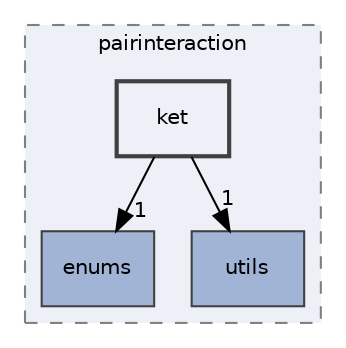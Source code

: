 digraph "/__w/pairinteraction/pairinteraction/src/cpp/include/pairinteraction/ket"
{
 // INTERACTIVE_SVG=YES
 // LATEX_PDF_SIZE
  bgcolor="transparent";
  edge [fontname="Helvetica",fontsize="10",labelfontname="Helvetica",labelfontsize="10"];
  node [fontname="Helvetica",fontsize="10",shape=record];
  compound=true
  subgraph clusterdir_05aad1e1e71a0857d053653ff739ab1f {
    graph [ bgcolor="#edf0f7", pencolor="grey50", style="filled,dashed,", label="pairinteraction", fontname="Helvetica", fontsize="10", URL="dir_05aad1e1e71a0857d053653ff739ab1f.html"]
  dir_2201cc560cca113e128cf7b0764a4919 [shape=box, label="enums", style="filled,", fillcolor="#a2b4d6", color="grey25", URL="dir_2201cc560cca113e128cf7b0764a4919.html"];
  dir_4b348cb936e0e07f028cae262cb94480 [shape=box, label="utils", style="filled,", fillcolor="#a2b4d6", color="grey25", URL="dir_4b348cb936e0e07f028cae262cb94480.html"];
  dir_e7ce91be4833cdb8691ceab04d0e40df [shape=box, label="ket", style="filled,bold,", fillcolor="#edf0f7", color="grey25", URL="dir_e7ce91be4833cdb8691ceab04d0e40df.html"];
  }
  dir_e7ce91be4833cdb8691ceab04d0e40df->dir_2201cc560cca113e128cf7b0764a4919 [headlabel="1", labeldistance=1.5 headhref="dir_000019_000012.html"];
  dir_e7ce91be4833cdb8691ceab04d0e40df->dir_4b348cb936e0e07f028cae262cb94480 [headlabel="1", labeldistance=1.5 headhref="dir_000019_000034.html"];
}
